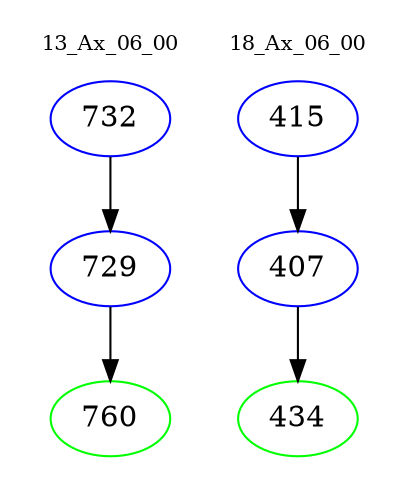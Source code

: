 digraph{
subgraph cluster_0 {
color = white
label = "13_Ax_06_00";
fontsize=10;
T0_732 [label="732", color="blue"]
T0_732 -> T0_729 [color="black"]
T0_729 [label="729", color="blue"]
T0_729 -> T0_760 [color="black"]
T0_760 [label="760", color="green"]
}
subgraph cluster_1 {
color = white
label = "18_Ax_06_00";
fontsize=10;
T1_415 [label="415", color="blue"]
T1_415 -> T1_407 [color="black"]
T1_407 [label="407", color="blue"]
T1_407 -> T1_434 [color="black"]
T1_434 [label="434", color="green"]
}
}
